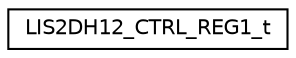 digraph "Graphical Class Hierarchy"
{
 // LATEX_PDF_SIZE
  edge [fontname="Helvetica",fontsize="10",labelfontname="Helvetica",labelfontsize="10"];
  node [fontname="Helvetica",fontsize="10",shape=record];
  rankdir="LR";
  Node0 [label="LIS2DH12_CTRL_REG1_t",height=0.2,width=0.4,color="black", fillcolor="white", style="filled",URL="$unionLIS2DH12__CTRL__REG1__t.html",tooltip="CTRL_REG1 definitions."];
}
